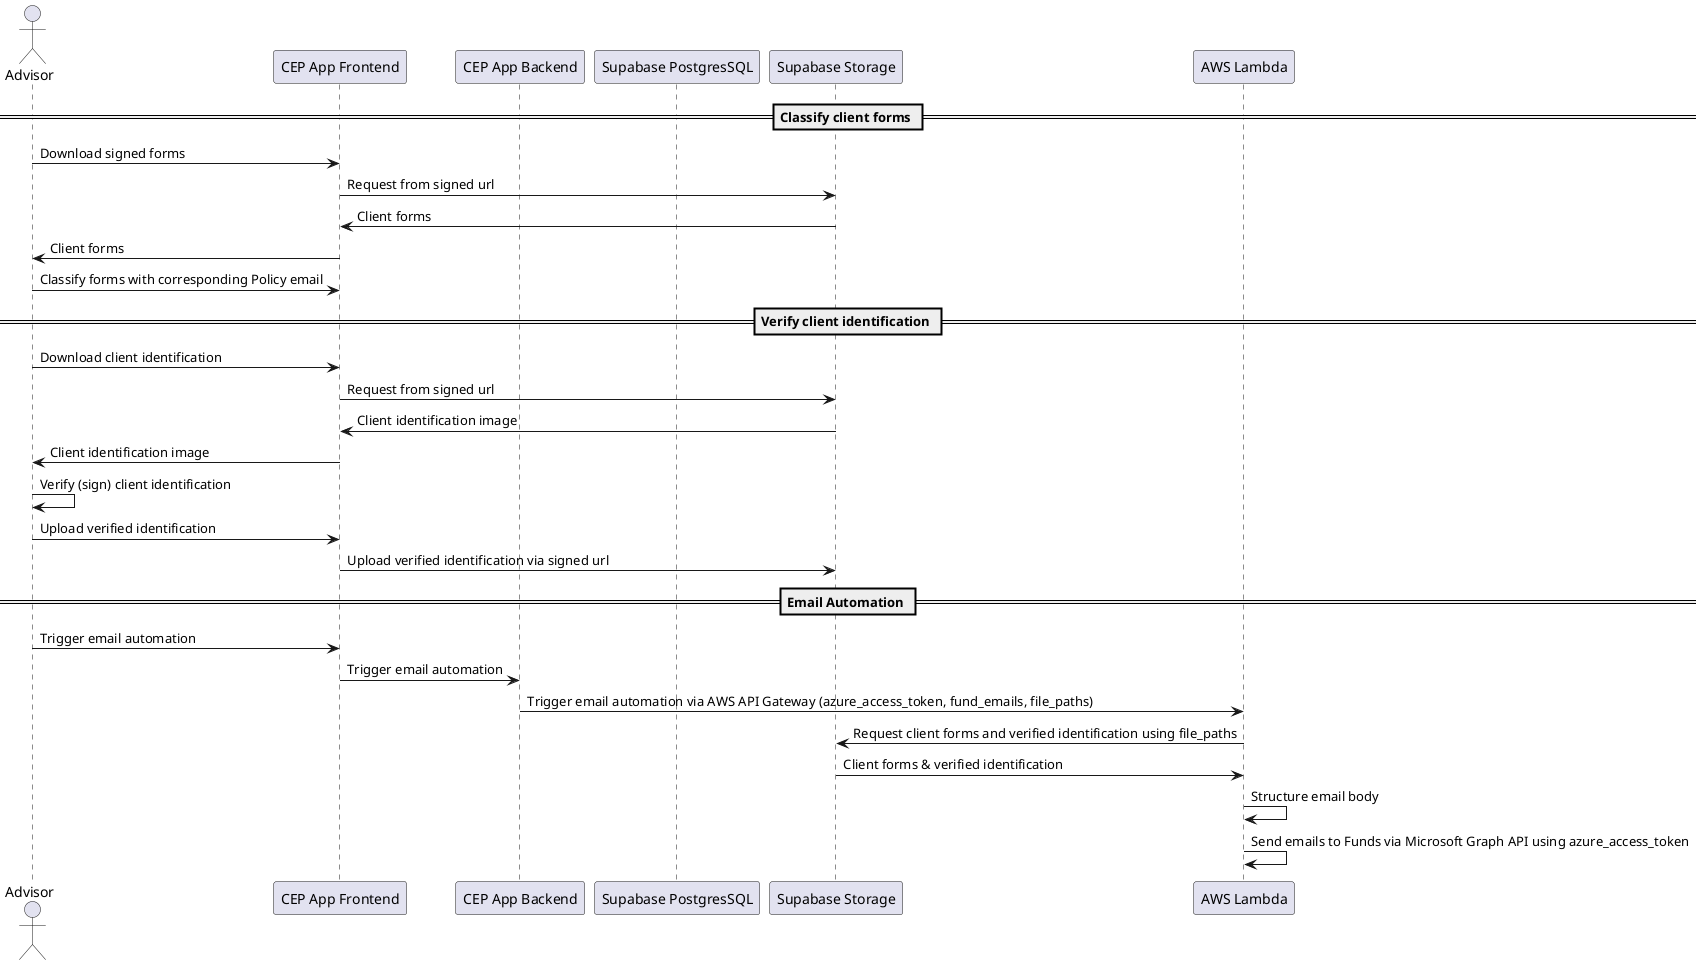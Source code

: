 @startuml

actor Advisor 
participant "CEP App Frontend" as Frontend
participant "CEP App Backend" as Backend
participant "Supabase PostgresSQL" as Postgres
participant "Supabase Storage" as Storage
participant "AWS Lambda" as Lambda

== Classify client forms ==
Advisor -> Frontend: Download signed forms
Frontend -> Storage: Request from signed url
Storage -> Frontend: Client forms
Frontend -> Advisor: Client forms
Advisor -> Frontend: Classify forms with corresponding Policy email

== Verify client identification ==
Advisor -> Frontend: Download client identification
Frontend -> Storage: Request from signed url 
Storage -> Frontend: Client identification image
Frontend -> Advisor: Client identification image
Advisor -> Advisor: Verify (sign) client identification
Advisor -> Frontend: Upload verified identification
Frontend -> Storage: Upload verified identification via signed url

== Email Automation ==
Advisor -> Frontend: Trigger email automation
Frontend -> Backend: Trigger email automation
Backend -> Lambda: Trigger email automation via AWS API Gateway (azure_access_token, fund_emails, file_paths)
Lambda -> Storage: Request client forms and verified identification using file_paths
Storage -> Lambda: Client forms & verified identification
Lambda -> Lambda: Structure email body
Lambda -> Lambda: Send emails to Funds via Microsoft Graph API using azure_access_token

@enduml
